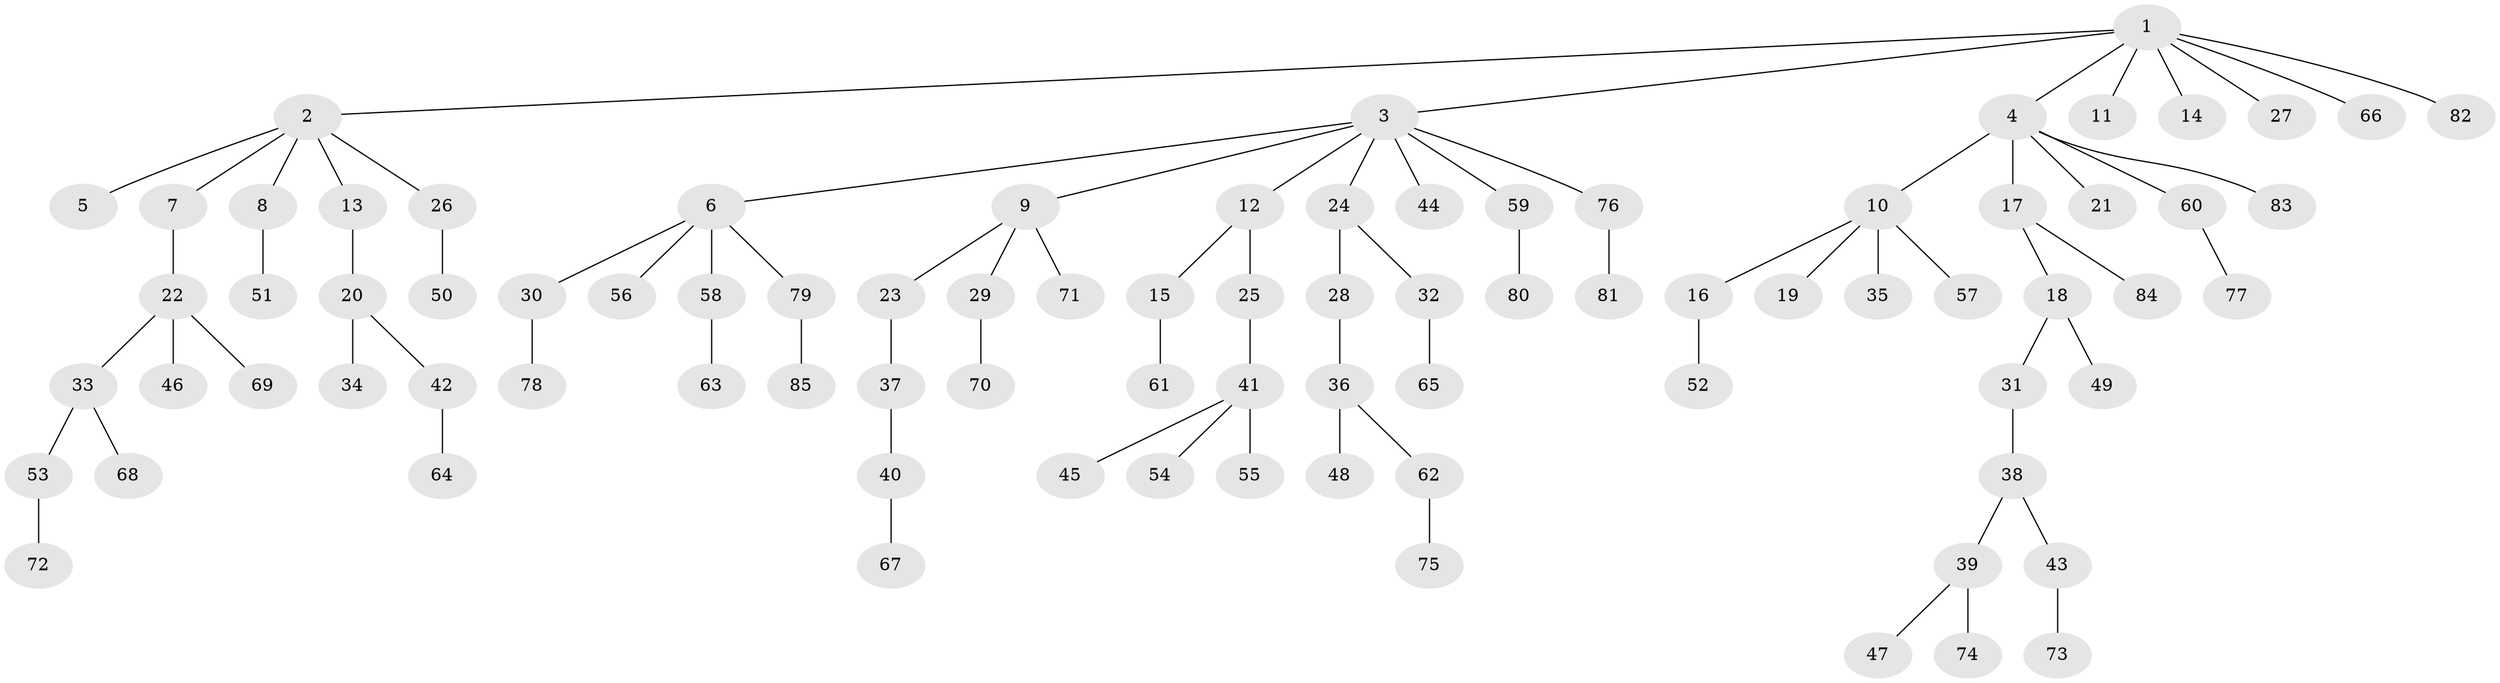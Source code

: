 // coarse degree distribution, {7: 0.01694915254237288, 5: 0.01694915254237288, 8: 0.01694915254237288, 9: 0.01694915254237288, 4: 0.03389830508474576, 2: 0.2033898305084746, 1: 0.576271186440678, 3: 0.11864406779661017}
// Generated by graph-tools (version 1.1) at 2025/24/03/03/25 07:24:05]
// undirected, 85 vertices, 84 edges
graph export_dot {
graph [start="1"]
  node [color=gray90,style=filled];
  1;
  2;
  3;
  4;
  5;
  6;
  7;
  8;
  9;
  10;
  11;
  12;
  13;
  14;
  15;
  16;
  17;
  18;
  19;
  20;
  21;
  22;
  23;
  24;
  25;
  26;
  27;
  28;
  29;
  30;
  31;
  32;
  33;
  34;
  35;
  36;
  37;
  38;
  39;
  40;
  41;
  42;
  43;
  44;
  45;
  46;
  47;
  48;
  49;
  50;
  51;
  52;
  53;
  54;
  55;
  56;
  57;
  58;
  59;
  60;
  61;
  62;
  63;
  64;
  65;
  66;
  67;
  68;
  69;
  70;
  71;
  72;
  73;
  74;
  75;
  76;
  77;
  78;
  79;
  80;
  81;
  82;
  83;
  84;
  85;
  1 -- 2;
  1 -- 3;
  1 -- 4;
  1 -- 11;
  1 -- 14;
  1 -- 27;
  1 -- 66;
  1 -- 82;
  2 -- 5;
  2 -- 7;
  2 -- 8;
  2 -- 13;
  2 -- 26;
  3 -- 6;
  3 -- 9;
  3 -- 12;
  3 -- 24;
  3 -- 44;
  3 -- 59;
  3 -- 76;
  4 -- 10;
  4 -- 17;
  4 -- 21;
  4 -- 60;
  4 -- 83;
  6 -- 30;
  6 -- 56;
  6 -- 58;
  6 -- 79;
  7 -- 22;
  8 -- 51;
  9 -- 23;
  9 -- 29;
  9 -- 71;
  10 -- 16;
  10 -- 19;
  10 -- 35;
  10 -- 57;
  12 -- 15;
  12 -- 25;
  13 -- 20;
  15 -- 61;
  16 -- 52;
  17 -- 18;
  17 -- 84;
  18 -- 31;
  18 -- 49;
  20 -- 34;
  20 -- 42;
  22 -- 33;
  22 -- 46;
  22 -- 69;
  23 -- 37;
  24 -- 28;
  24 -- 32;
  25 -- 41;
  26 -- 50;
  28 -- 36;
  29 -- 70;
  30 -- 78;
  31 -- 38;
  32 -- 65;
  33 -- 53;
  33 -- 68;
  36 -- 48;
  36 -- 62;
  37 -- 40;
  38 -- 39;
  38 -- 43;
  39 -- 47;
  39 -- 74;
  40 -- 67;
  41 -- 45;
  41 -- 54;
  41 -- 55;
  42 -- 64;
  43 -- 73;
  53 -- 72;
  58 -- 63;
  59 -- 80;
  60 -- 77;
  62 -- 75;
  76 -- 81;
  79 -- 85;
}
